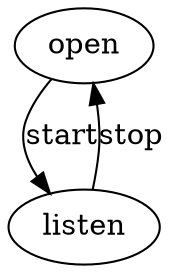 digraph fsm {
    "open" -> "listen" [ label = "start" ];
    "listen" -> "open" [ label = "stop" ];

    "open";
    "listen";
}
